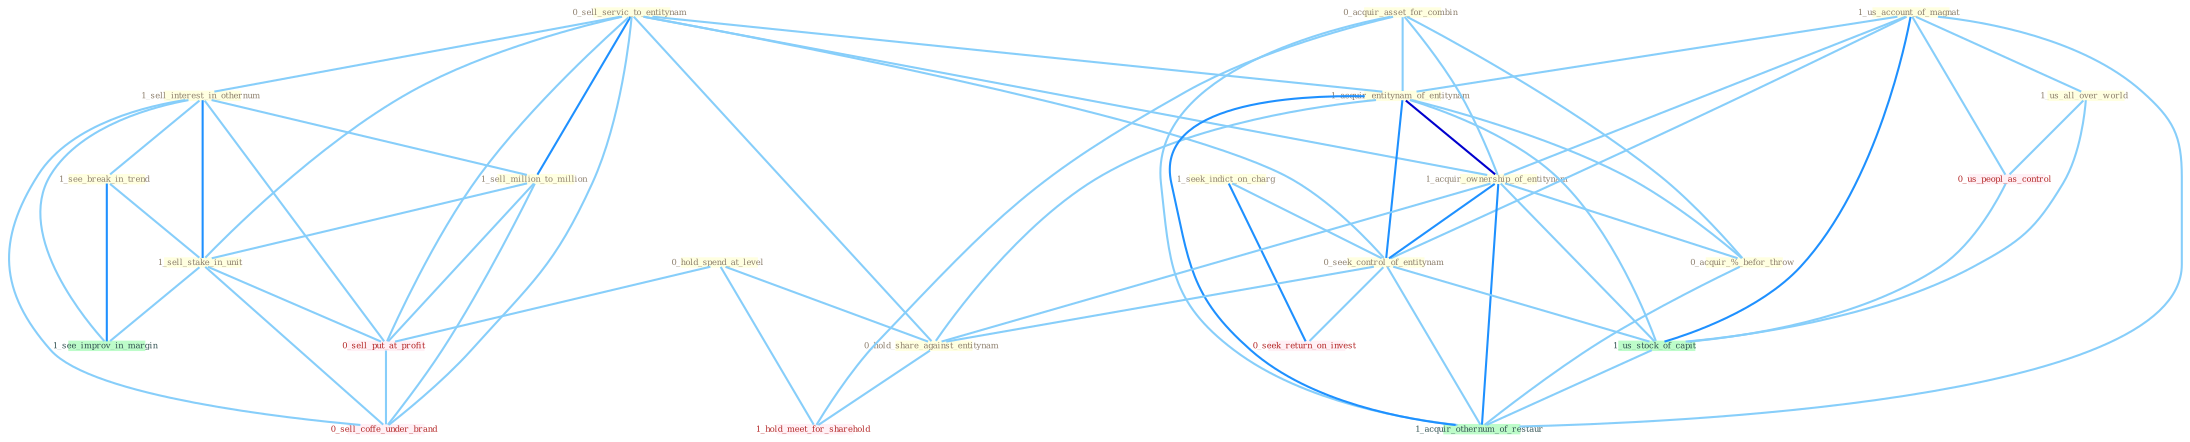 Graph G{ 
    node
    [shape=polygon,style=filled,width=.5,height=.06,color="#BDFCC9",fixedsize=true,fontsize=4,
    fontcolor="#2f4f4f"];
    {node
    [color="#ffffe0", fontcolor="#8b7d6b"] "0_sell_servic_to_entitynam " "1_sell_interest_in_othernum " "0_acquir_asset_for_combin " "0_hold_spend_at_level " "1_us_account_of_magnat " "1_see_break_in_trend " "1_acquir_entitynam_of_entitynam " "1_seek_indict_on_charg " "1_us_all_over_world " "1_acquir_ownership_of_entitynam " "1_sell_million_to_million " "1_sell_stake_in_unit " "0_seek_control_of_entitynam " "0_hold_share_against_entitynam " "0_acquir_%_befor_throw "}
{node [color="#fff0f5", fontcolor="#b22222"] "0_us_peopl_as_control " "0_sell_put_at_profit " "0_seek_return_on_invest " "0_sell_coffe_under_brand " "1_hold_meet_for_sharehold "}
edge [color="#B0E2FF"];

	"0_sell_servic_to_entitynam " -- "1_sell_interest_in_othernum " [w="1", color="#87cefa" ];
	"0_sell_servic_to_entitynam " -- "1_acquir_entitynam_of_entitynam " [w="1", color="#87cefa" ];
	"0_sell_servic_to_entitynam " -- "1_acquir_ownership_of_entitynam " [w="1", color="#87cefa" ];
	"0_sell_servic_to_entitynam " -- "1_sell_million_to_million " [w="2", color="#1e90ff" , len=0.8];
	"0_sell_servic_to_entitynam " -- "1_sell_stake_in_unit " [w="1", color="#87cefa" ];
	"0_sell_servic_to_entitynam " -- "0_seek_control_of_entitynam " [w="1", color="#87cefa" ];
	"0_sell_servic_to_entitynam " -- "0_hold_share_against_entitynam " [w="1", color="#87cefa" ];
	"0_sell_servic_to_entitynam " -- "0_sell_put_at_profit " [w="1", color="#87cefa" ];
	"0_sell_servic_to_entitynam " -- "0_sell_coffe_under_brand " [w="1", color="#87cefa" ];
	"1_sell_interest_in_othernum " -- "1_see_break_in_trend " [w="1", color="#87cefa" ];
	"1_sell_interest_in_othernum " -- "1_sell_million_to_million " [w="1", color="#87cefa" ];
	"1_sell_interest_in_othernum " -- "1_sell_stake_in_unit " [w="2", color="#1e90ff" , len=0.8];
	"1_sell_interest_in_othernum " -- "0_sell_put_at_profit " [w="1", color="#87cefa" ];
	"1_sell_interest_in_othernum " -- "1_see_improv_in_margin " [w="1", color="#87cefa" ];
	"1_sell_interest_in_othernum " -- "0_sell_coffe_under_brand " [w="1", color="#87cefa" ];
	"0_acquir_asset_for_combin " -- "1_acquir_entitynam_of_entitynam " [w="1", color="#87cefa" ];
	"0_acquir_asset_for_combin " -- "1_acquir_ownership_of_entitynam " [w="1", color="#87cefa" ];
	"0_acquir_asset_for_combin " -- "0_acquir_%_befor_throw " [w="1", color="#87cefa" ];
	"0_acquir_asset_for_combin " -- "1_hold_meet_for_sharehold " [w="1", color="#87cefa" ];
	"0_acquir_asset_for_combin " -- "1_acquir_othernum_of_restaur " [w="1", color="#87cefa" ];
	"0_hold_spend_at_level " -- "0_hold_share_against_entitynam " [w="1", color="#87cefa" ];
	"0_hold_spend_at_level " -- "0_sell_put_at_profit " [w="1", color="#87cefa" ];
	"0_hold_spend_at_level " -- "1_hold_meet_for_sharehold " [w="1", color="#87cefa" ];
	"1_us_account_of_magnat " -- "1_acquir_entitynam_of_entitynam " [w="1", color="#87cefa" ];
	"1_us_account_of_magnat " -- "1_us_all_over_world " [w="1", color="#87cefa" ];
	"1_us_account_of_magnat " -- "1_acquir_ownership_of_entitynam " [w="1", color="#87cefa" ];
	"1_us_account_of_magnat " -- "0_seek_control_of_entitynam " [w="1", color="#87cefa" ];
	"1_us_account_of_magnat " -- "0_us_peopl_as_control " [w="1", color="#87cefa" ];
	"1_us_account_of_magnat " -- "1_us_stock_of_capit " [w="2", color="#1e90ff" , len=0.8];
	"1_us_account_of_magnat " -- "1_acquir_othernum_of_restaur " [w="1", color="#87cefa" ];
	"1_see_break_in_trend " -- "1_sell_stake_in_unit " [w="1", color="#87cefa" ];
	"1_see_break_in_trend " -- "1_see_improv_in_margin " [w="2", color="#1e90ff" , len=0.8];
	"1_acquir_entitynam_of_entitynam " -- "1_acquir_ownership_of_entitynam " [w="3", color="#0000cd" , len=0.6];
	"1_acquir_entitynam_of_entitynam " -- "0_seek_control_of_entitynam " [w="2", color="#1e90ff" , len=0.8];
	"1_acquir_entitynam_of_entitynam " -- "0_hold_share_against_entitynam " [w="1", color="#87cefa" ];
	"1_acquir_entitynam_of_entitynam " -- "0_acquir_%_befor_throw " [w="1", color="#87cefa" ];
	"1_acquir_entitynam_of_entitynam " -- "1_us_stock_of_capit " [w="1", color="#87cefa" ];
	"1_acquir_entitynam_of_entitynam " -- "1_acquir_othernum_of_restaur " [w="2", color="#1e90ff" , len=0.8];
	"1_seek_indict_on_charg " -- "0_seek_control_of_entitynam " [w="1", color="#87cefa" ];
	"1_seek_indict_on_charg " -- "0_seek_return_on_invest " [w="2", color="#1e90ff" , len=0.8];
	"1_us_all_over_world " -- "0_us_peopl_as_control " [w="1", color="#87cefa" ];
	"1_us_all_over_world " -- "1_us_stock_of_capit " [w="1", color="#87cefa" ];
	"1_acquir_ownership_of_entitynam " -- "0_seek_control_of_entitynam " [w="2", color="#1e90ff" , len=0.8];
	"1_acquir_ownership_of_entitynam " -- "0_hold_share_against_entitynam " [w="1", color="#87cefa" ];
	"1_acquir_ownership_of_entitynam " -- "0_acquir_%_befor_throw " [w="1", color="#87cefa" ];
	"1_acquir_ownership_of_entitynam " -- "1_us_stock_of_capit " [w="1", color="#87cefa" ];
	"1_acquir_ownership_of_entitynam " -- "1_acquir_othernum_of_restaur " [w="2", color="#1e90ff" , len=0.8];
	"1_sell_million_to_million " -- "1_sell_stake_in_unit " [w="1", color="#87cefa" ];
	"1_sell_million_to_million " -- "0_sell_put_at_profit " [w="1", color="#87cefa" ];
	"1_sell_million_to_million " -- "0_sell_coffe_under_brand " [w="1", color="#87cefa" ];
	"1_sell_stake_in_unit " -- "0_sell_put_at_profit " [w="1", color="#87cefa" ];
	"1_sell_stake_in_unit " -- "1_see_improv_in_margin " [w="1", color="#87cefa" ];
	"1_sell_stake_in_unit " -- "0_sell_coffe_under_brand " [w="1", color="#87cefa" ];
	"0_seek_control_of_entitynam " -- "0_hold_share_against_entitynam " [w="1", color="#87cefa" ];
	"0_seek_control_of_entitynam " -- "0_seek_return_on_invest " [w="1", color="#87cefa" ];
	"0_seek_control_of_entitynam " -- "1_us_stock_of_capit " [w="1", color="#87cefa" ];
	"0_seek_control_of_entitynam " -- "1_acquir_othernum_of_restaur " [w="1", color="#87cefa" ];
	"0_hold_share_against_entitynam " -- "1_hold_meet_for_sharehold " [w="1", color="#87cefa" ];
	"0_acquir_%_befor_throw " -- "1_acquir_othernum_of_restaur " [w="1", color="#87cefa" ];
	"0_us_peopl_as_control " -- "1_us_stock_of_capit " [w="1", color="#87cefa" ];
	"0_sell_put_at_profit " -- "0_sell_coffe_under_brand " [w="1", color="#87cefa" ];
	"1_us_stock_of_capit " -- "1_acquir_othernum_of_restaur " [w="1", color="#87cefa" ];
}